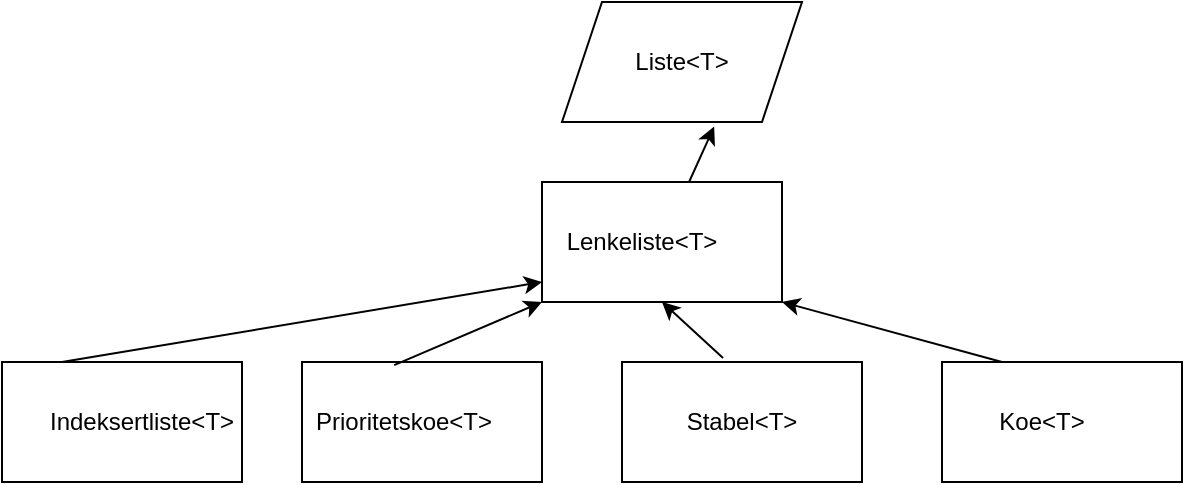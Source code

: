 <mxfile version="16.5.5" type="device"><diagram id="abOeTQdc7-Hyj2YhVi3A" name="Page-1"><mxGraphModel dx="1043" dy="624" grid="1" gridSize="10" guides="1" tooltips="1" connect="1" arrows="1" fold="1" page="1" pageScale="1" pageWidth="850" pageHeight="1100" math="0" shadow="0"><root><mxCell id="0"/><mxCell id="1" parent="0"/><mxCell id="HJmHvpUJOb9ISYqnYOmN-1" value="" style="shape=parallelogram;perimeter=parallelogramPerimeter;whiteSpace=wrap;html=1;fixedSize=1;" vertex="1" parent="1"><mxGeometry x="360" y="110" width="120" height="60" as="geometry"/></mxCell><mxCell id="HJmHvpUJOb9ISYqnYOmN-2" value="Liste&amp;lt;T&amp;gt;" style="text;html=1;strokeColor=none;fillColor=none;align=center;verticalAlign=middle;whiteSpace=wrap;rounded=0;" vertex="1" parent="1"><mxGeometry x="390" y="125" width="60" height="30" as="geometry"/></mxCell><mxCell id="HJmHvpUJOb9ISYqnYOmN-4" value="" style="rounded=0;whiteSpace=wrap;html=1;" vertex="1" parent="1"><mxGeometry x="350" y="200" width="120" height="60" as="geometry"/></mxCell><mxCell id="HJmHvpUJOb9ISYqnYOmN-5" value="Lenkeliste&amp;lt;T&amp;gt;" style="text;html=1;strokeColor=none;fillColor=none;align=center;verticalAlign=middle;whiteSpace=wrap;rounded=0;" vertex="1" parent="1"><mxGeometry x="370" y="215" width="60" height="30" as="geometry"/></mxCell><mxCell id="HJmHvpUJOb9ISYqnYOmN-8" value="" style="endArrow=classic;html=1;rounded=0;entryX=0.634;entryY=1.037;entryDx=0;entryDy=0;entryPerimeter=0;" edge="1" parent="1" source="HJmHvpUJOb9ISYqnYOmN-4" target="HJmHvpUJOb9ISYqnYOmN-1"><mxGeometry width="50" height="50" relative="1" as="geometry"><mxPoint x="460" y="270" as="sourcePoint"/><mxPoint x="510" y="220" as="targetPoint"/></mxGeometry></mxCell><mxCell id="HJmHvpUJOb9ISYqnYOmN-9" value="" style="rounded=0;whiteSpace=wrap;html=1;" vertex="1" parent="1"><mxGeometry x="230" y="290" width="120" height="60" as="geometry"/></mxCell><mxCell id="HJmHvpUJOb9ISYqnYOmN-10" value="" style="rounded=0;whiteSpace=wrap;html=1;" vertex="1" parent="1"><mxGeometry x="390" y="290" width="120" height="60" as="geometry"/></mxCell><mxCell id="HJmHvpUJOb9ISYqnYOmN-11" value="" style="rounded=0;whiteSpace=wrap;html=1;" vertex="1" parent="1"><mxGeometry x="550" y="290" width="120" height="60" as="geometry"/></mxCell><mxCell id="HJmHvpUJOb9ISYqnYOmN-12" value="" style="endArrow=classic;html=1;rounded=0;exitX=0.384;exitY=0.026;exitDx=0;exitDy=0;exitPerimeter=0;entryX=0;entryY=1;entryDx=0;entryDy=0;" edge="1" parent="1" source="HJmHvpUJOb9ISYqnYOmN-9" target="HJmHvpUJOb9ISYqnYOmN-4"><mxGeometry width="50" height="50" relative="1" as="geometry"><mxPoint x="380" y="290" as="sourcePoint"/><mxPoint x="420" y="240" as="targetPoint"/></mxGeometry></mxCell><mxCell id="HJmHvpUJOb9ISYqnYOmN-13" value="" style="endArrow=classic;html=1;rounded=0;exitX=0.421;exitY=-0.033;exitDx=0;exitDy=0;exitPerimeter=0;entryX=0.5;entryY=1;entryDx=0;entryDy=0;" edge="1" parent="1" source="HJmHvpUJOb9ISYqnYOmN-10" target="HJmHvpUJOb9ISYqnYOmN-4"><mxGeometry width="50" height="50" relative="1" as="geometry"><mxPoint x="380" y="290" as="sourcePoint"/><mxPoint x="430" y="240" as="targetPoint"/></mxGeometry></mxCell><mxCell id="HJmHvpUJOb9ISYqnYOmN-14" value="" style="endArrow=classic;html=1;rounded=0;exitX=0.25;exitY=0;exitDx=0;exitDy=0;entryX=1;entryY=1;entryDx=0;entryDy=0;" edge="1" parent="1" source="HJmHvpUJOb9ISYqnYOmN-11" target="HJmHvpUJOb9ISYqnYOmN-4"><mxGeometry width="50" height="50" relative="1" as="geometry"><mxPoint x="380" y="290" as="sourcePoint"/><mxPoint x="430" y="240" as="targetPoint"/></mxGeometry></mxCell><mxCell id="HJmHvpUJOb9ISYqnYOmN-16" value="Prioritetskoe&amp;lt;T&amp;gt;" style="text;html=1;strokeColor=none;fillColor=none;align=center;verticalAlign=middle;whiteSpace=wrap;rounded=0;" vertex="1" parent="1"><mxGeometry x="251" y="305" width="60" height="30" as="geometry"/></mxCell><mxCell id="HJmHvpUJOb9ISYqnYOmN-17" value="Stabel&amp;lt;T&amp;gt;" style="text;html=1;strokeColor=none;fillColor=none;align=center;verticalAlign=middle;whiteSpace=wrap;rounded=0;" vertex="1" parent="1"><mxGeometry x="420" y="305" width="60" height="30" as="geometry"/></mxCell><mxCell id="HJmHvpUJOb9ISYqnYOmN-18" value="Koe&amp;lt;T&amp;gt;" style="text;html=1;strokeColor=none;fillColor=none;align=center;verticalAlign=middle;whiteSpace=wrap;rounded=0;" vertex="1" parent="1"><mxGeometry x="570" y="305" width="60" height="30" as="geometry"/></mxCell><mxCell id="HJmHvpUJOb9ISYqnYOmN-19" value="" style="rounded=0;whiteSpace=wrap;html=1;" vertex="1" parent="1"><mxGeometry x="80" y="290" width="120" height="60" as="geometry"/></mxCell><mxCell id="HJmHvpUJOb9ISYqnYOmN-20" value="Indeksertliste&amp;lt;T&amp;gt;" style="text;html=1;strokeColor=none;fillColor=none;align=center;verticalAlign=middle;whiteSpace=wrap;rounded=0;" vertex="1" parent="1"><mxGeometry x="120" y="305" width="60" height="30" as="geometry"/></mxCell><mxCell id="HJmHvpUJOb9ISYqnYOmN-21" value="" style="endArrow=classic;html=1;rounded=0;exitX=0.25;exitY=0;exitDx=0;exitDy=0;" edge="1" parent="1" source="HJmHvpUJOb9ISYqnYOmN-19"><mxGeometry width="50" height="50" relative="1" as="geometry"><mxPoint x="380" y="280" as="sourcePoint"/><mxPoint x="350" y="250" as="targetPoint"/></mxGeometry></mxCell></root></mxGraphModel></diagram></mxfile>